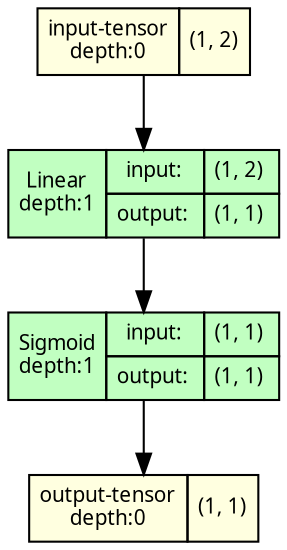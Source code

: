 strict digraph lr_net {
	graph [ordering=in rankdir=TB size="12.0,12.0"]
	node [align=left fontname="Linux libertine" fontsize=10 height=0.2 margin=0 ranksep=0.1 shape=plaintext style=filled]
	edge [fontsize=10]
	0 [label=<
                    <TABLE BORDER="0" CELLBORDER="1"
                    CELLSPACING="0" CELLPADDING="4">
                        <TR><TD>input-tensor<BR/>depth:0</TD><TD>(1, 2)</TD></TR>
                    </TABLE>> fillcolor=lightyellow]
	1 [label=<
                    <TABLE BORDER="0" CELLBORDER="1"
                    CELLSPACING="0" CELLPADDING="4">
                    <TR>
                        <TD ROWSPAN="2">Linear<BR/>depth:1</TD>
                        <TD COLSPAN="2">input:</TD>
                        <TD COLSPAN="2">(1, 2) </TD>
                    </TR>
                    <TR>
                        <TD COLSPAN="2">output: </TD>
                        <TD COLSPAN="2">(1, 1) </TD>
                    </TR>
                    </TABLE>> fillcolor=darkseagreen1]
	2 [label=<
                    <TABLE BORDER="0" CELLBORDER="1"
                    CELLSPACING="0" CELLPADDING="4">
                    <TR>
                        <TD ROWSPAN="2">Sigmoid<BR/>depth:1</TD>
                        <TD COLSPAN="2">input:</TD>
                        <TD COLSPAN="2">(1, 1) </TD>
                    </TR>
                    <TR>
                        <TD COLSPAN="2">output: </TD>
                        <TD COLSPAN="2">(1, 1) </TD>
                    </TR>
                    </TABLE>> fillcolor=darkseagreen1]
	3 [label=<
                    <TABLE BORDER="0" CELLBORDER="1"
                    CELLSPACING="0" CELLPADDING="4">
                        <TR><TD>output-tensor<BR/>depth:0</TD><TD>(1, 1)</TD></TR>
                    </TABLE>> fillcolor=lightyellow]
	0 -> 1
	1 -> 2
	2 -> 3
}

